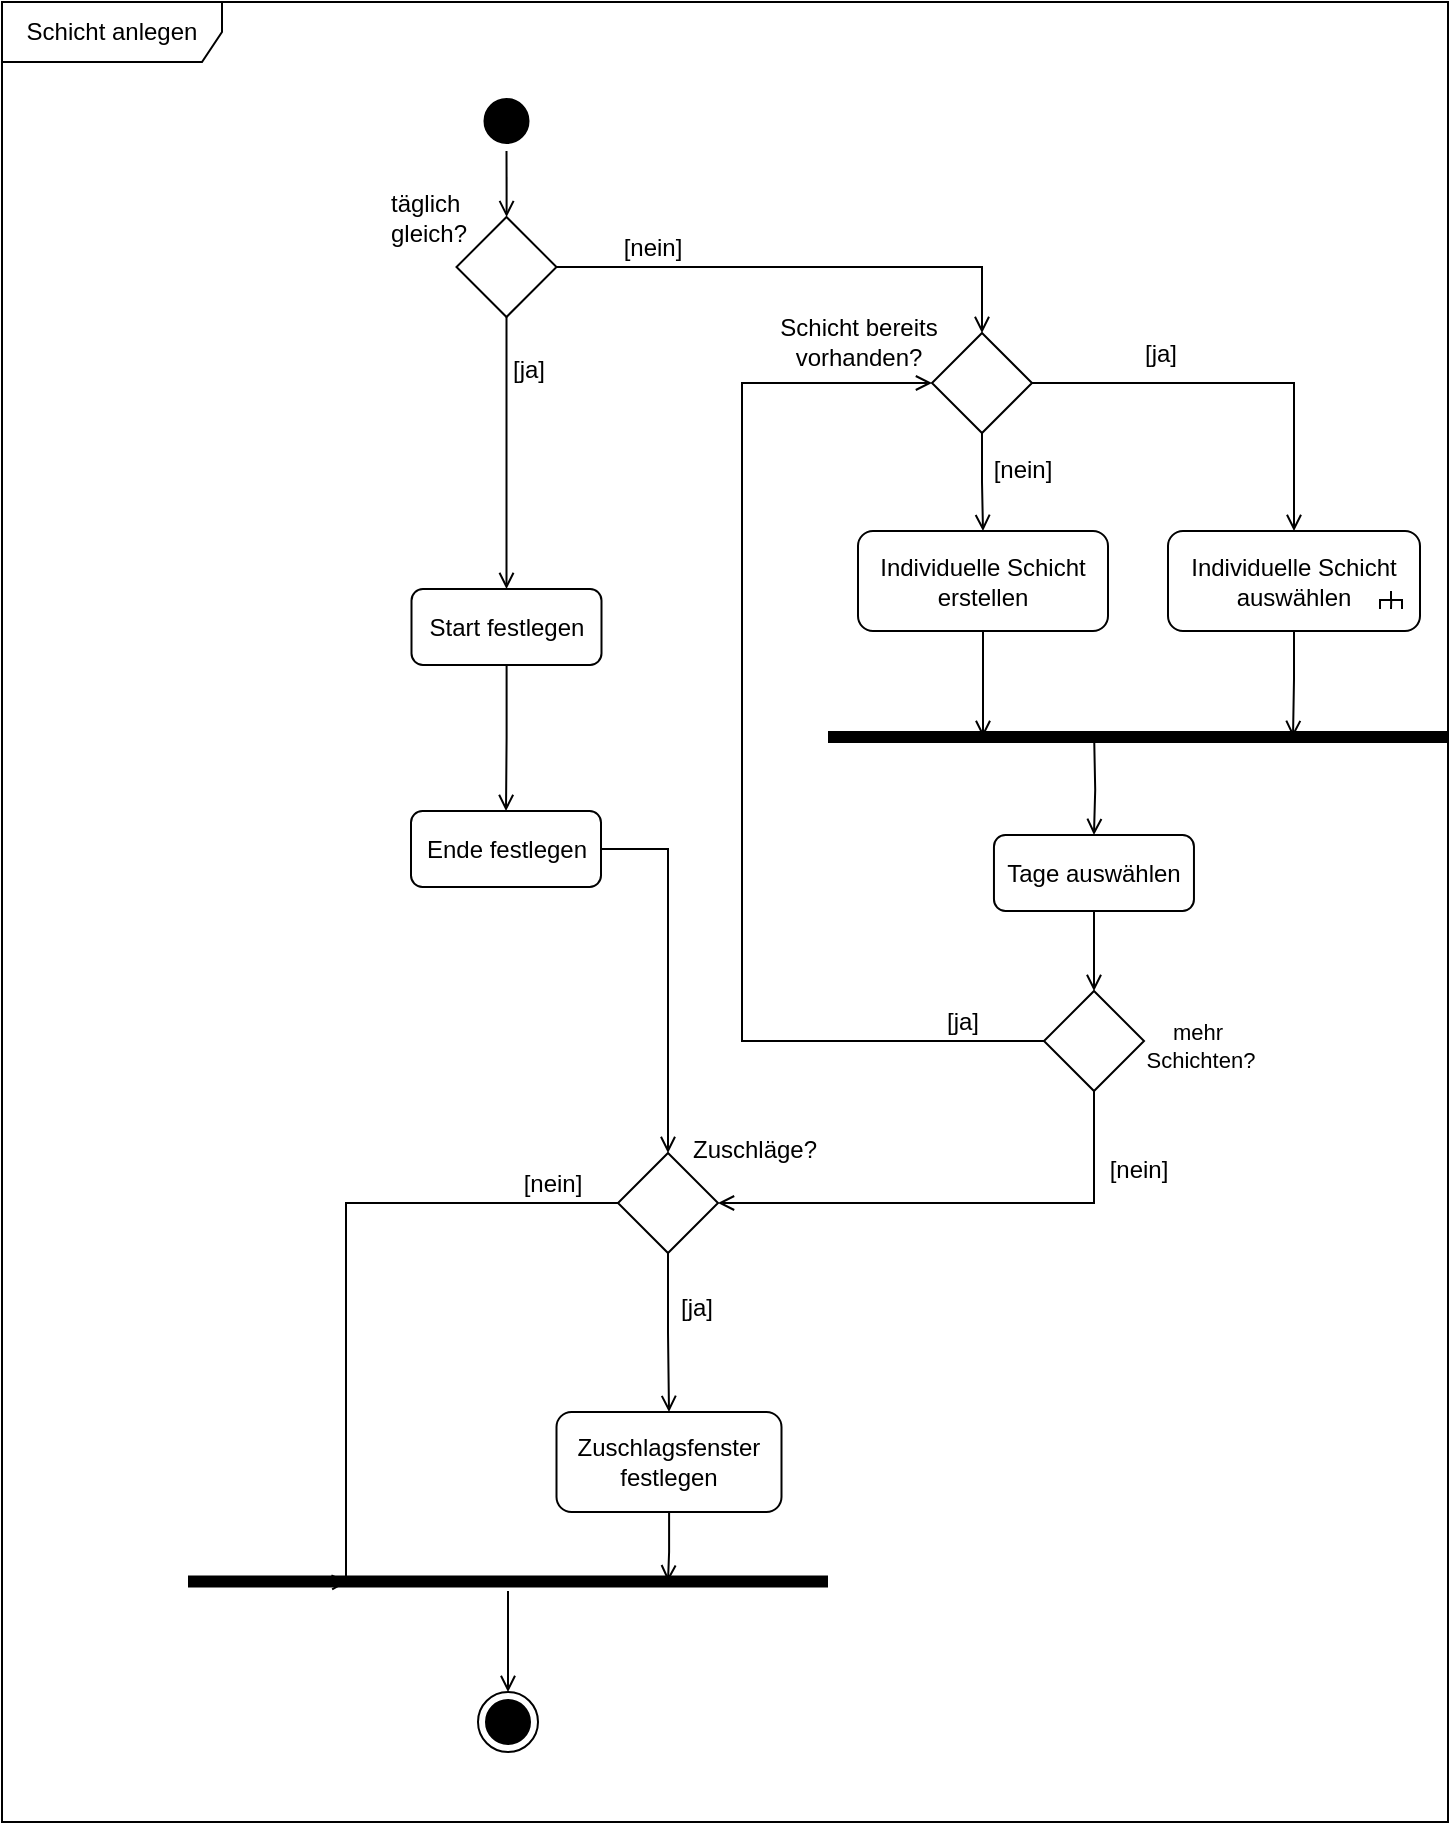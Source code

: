 <mxfile version="24.4.4" type="github">
  <diagram name="Seite-1" id="ijxSJY4iW0NVXkuyTtQ2">
    <mxGraphModel dx="1526" dy="773" grid="1" gridSize="10" guides="1" tooltips="1" connect="1" arrows="1" fold="1" page="1" pageScale="1" pageWidth="840" pageHeight="1000" math="0" shadow="0">
      <root>
        <mxCell id="0" />
        <mxCell id="1" parent="0" />
        <mxCell id="tlcZT1eQ2LUNHYH_i1Qd-1" value="Schicht anlegen" style="shape=umlFrame;whiteSpace=wrap;html=1;pointerEvents=0;width=110;height=30;" parent="1" vertex="1">
          <mxGeometry x="50" y="45" width="723" height="910" as="geometry" />
        </mxCell>
        <mxCell id="tlcZT1eQ2LUNHYH_i1Qd-50" style="edgeStyle=orthogonalEdgeStyle;rounded=0;orthogonalLoop=1;jettySize=auto;html=1;endArrow=open;endFill=0;" parent="1" source="tlcZT1eQ2LUNHYH_i1Qd-2" target="tlcZT1eQ2LUNHYH_i1Qd-7" edge="1">
          <mxGeometry relative="1" as="geometry" />
        </mxCell>
        <mxCell id="tlcZT1eQ2LUNHYH_i1Qd-2" value="" style="ellipse;html=1;shape=startState;fillColor=#000000;strokeColor=#000000;" parent="1" vertex="1">
          <mxGeometry x="287.25" y="89.5" width="30" height="30" as="geometry" />
        </mxCell>
        <mxCell id="tlcZT1eQ2LUNHYH_i1Qd-16" style="edgeStyle=orthogonalEdgeStyle;rounded=0;orthogonalLoop=1;jettySize=auto;html=1;entryX=0.5;entryY=0;entryDx=0;entryDy=0;endArrow=open;endFill=0;" parent="1" source="tlcZT1eQ2LUNHYH_i1Qd-6" target="tlcZT1eQ2LUNHYH_i1Qd-11" edge="1">
          <mxGeometry relative="1" as="geometry" />
        </mxCell>
        <mxCell id="tlcZT1eQ2LUNHYH_i1Qd-6" value="Start festlegen" style="rounded=1;whiteSpace=wrap;html=1;" parent="1" vertex="1">
          <mxGeometry x="254.75" y="338.5" width="95" height="38" as="geometry" />
        </mxCell>
        <mxCell id="tlcZT1eQ2LUNHYH_i1Qd-8" style="edgeStyle=orthogonalEdgeStyle;rounded=0;orthogonalLoop=1;jettySize=auto;html=1;entryX=0.5;entryY=0;entryDx=0;entryDy=0;endArrow=open;endFill=0;" parent="1" source="tlcZT1eQ2LUNHYH_i1Qd-7" target="tlcZT1eQ2LUNHYH_i1Qd-6" edge="1">
          <mxGeometry relative="1" as="geometry" />
        </mxCell>
        <mxCell id="tlcZT1eQ2LUNHYH_i1Qd-22" style="edgeStyle=orthogonalEdgeStyle;rounded=0;orthogonalLoop=1;jettySize=auto;html=1;entryX=0.5;entryY=0;entryDx=0;entryDy=0;endArrow=open;endFill=0;" parent="1" source="tlcZT1eQ2LUNHYH_i1Qd-7" target="tlcZT1eQ2LUNHYH_i1Qd-36" edge="1">
          <mxGeometry relative="1" as="geometry" />
        </mxCell>
        <mxCell id="tlcZT1eQ2LUNHYH_i1Qd-7" value="" style="rhombus;whiteSpace=wrap;html=1;" parent="1" vertex="1">
          <mxGeometry x="277.25" y="152.5" width="50" height="50" as="geometry" />
        </mxCell>
        <mxCell id="tlcZT1eQ2LUNHYH_i1Qd-10" value="täglich&amp;nbsp;&lt;div&gt;gleich?&lt;/div&gt;" style="text;html=1;align=center;verticalAlign=middle;resizable=0;points=[];autosize=1;strokeColor=none;fillColor=none;" parent="1" vertex="1">
          <mxGeometry x="233" y="132.5" width="60" height="40" as="geometry" />
        </mxCell>
        <mxCell id="aRmx6RTmCWR96EIn4hH9-3" style="edgeStyle=orthogonalEdgeStyle;rounded=0;orthogonalLoop=1;jettySize=auto;html=1;endArrow=open;endFill=0;" edge="1" parent="1" source="tlcZT1eQ2LUNHYH_i1Qd-11" target="tlcZT1eQ2LUNHYH_i1Qd-13">
          <mxGeometry relative="1" as="geometry" />
        </mxCell>
        <mxCell id="tlcZT1eQ2LUNHYH_i1Qd-11" value="Ende festlegen" style="rounded=1;whiteSpace=wrap;html=1;" parent="1" vertex="1">
          <mxGeometry x="254.5" y="449.5" width="95" height="38" as="geometry" />
        </mxCell>
        <mxCell id="tlcZT1eQ2LUNHYH_i1Qd-12" value="Zuschlagsf&lt;span style=&quot;background-color: initial;&quot;&gt;enster festlegen&lt;/span&gt;" style="rounded=1;whiteSpace=wrap;html=1;" parent="1" vertex="1">
          <mxGeometry x="327.25" y="750" width="112.5" height="50" as="geometry" />
        </mxCell>
        <mxCell id="tlcZT1eQ2LUNHYH_i1Qd-15" style="edgeStyle=orthogonalEdgeStyle;rounded=0;orthogonalLoop=1;jettySize=auto;html=1;entryX=0.5;entryY=0;entryDx=0;entryDy=0;endArrow=open;endFill=0;exitX=0.5;exitY=1;exitDx=0;exitDy=0;" parent="1" source="tlcZT1eQ2LUNHYH_i1Qd-13" target="tlcZT1eQ2LUNHYH_i1Qd-12" edge="1">
          <mxGeometry relative="1" as="geometry" />
        </mxCell>
        <mxCell id="tlcZT1eQ2LUNHYH_i1Qd-24" style="edgeStyle=orthogonalEdgeStyle;rounded=0;orthogonalLoop=1;jettySize=auto;html=1;endArrow=open;endFill=0;exitX=0;exitY=0.5;exitDx=0;exitDy=0;entryX=0.25;entryY=0.5;entryDx=0;entryDy=0;entryPerimeter=0;" parent="1" source="tlcZT1eQ2LUNHYH_i1Qd-13" target="tlcZT1eQ2LUNHYH_i1Qd-19" edge="1">
          <mxGeometry relative="1" as="geometry">
            <mxPoint x="181.91" y="773.74" as="targetPoint" />
            <Array as="points">
              <mxPoint x="222" y="645" />
            </Array>
          </mxGeometry>
        </mxCell>
        <mxCell id="tlcZT1eQ2LUNHYH_i1Qd-13" value="" style="rhombus;whiteSpace=wrap;html=1;" parent="1" vertex="1">
          <mxGeometry x="358" y="620.5" width="50" height="50" as="geometry" />
        </mxCell>
        <mxCell id="tlcZT1eQ2LUNHYH_i1Qd-72" style="edgeStyle=orthogonalEdgeStyle;rounded=0;orthogonalLoop=1;jettySize=auto;html=1;entryX=0.5;entryY=0;entryDx=0;entryDy=0;strokeColor=default;align=center;verticalAlign=middle;fontFamily=Helvetica;fontSize=11;fontColor=default;labelBackgroundColor=default;endArrow=open;endFill=0;" parent="1" source="tlcZT1eQ2LUNHYH_i1Qd-19" target="tlcZT1eQ2LUNHYH_i1Qd-32" edge="1">
          <mxGeometry relative="1" as="geometry" />
        </mxCell>
        <mxCell id="tlcZT1eQ2LUNHYH_i1Qd-19" value="" style="shape=line;html=1;strokeWidth=6;strokeColor=#000000;fillColor=#000000;" parent="1" vertex="1">
          <mxGeometry x="143" y="830" width="320" height="9.5" as="geometry" />
        </mxCell>
        <mxCell id="tlcZT1eQ2LUNHYH_i1Qd-21" value="Individuelle Schicht erstellen" style="rounded=1;whiteSpace=wrap;html=1;" parent="1" vertex="1">
          <mxGeometry x="478" y="309.5" width="125" height="50" as="geometry" />
        </mxCell>
        <mxCell id="tlcZT1eQ2LUNHYH_i1Qd-23" value="Zuschläge?" style="text;html=1;align=center;verticalAlign=middle;resizable=0;points=[];autosize=1;strokeColor=none;fillColor=none;" parent="1" vertex="1">
          <mxGeometry x="381" y="603.5" width="90" height="30" as="geometry" />
        </mxCell>
        <mxCell id="tlcZT1eQ2LUNHYH_i1Qd-29" value="[nein]" style="text;html=1;align=center;verticalAlign=middle;resizable=0;points=[];autosize=1;strokeColor=none;fillColor=none;" parent="1" vertex="1">
          <mxGeometry x="349.5" y="152.5" width="50" height="30" as="geometry" />
        </mxCell>
        <mxCell id="tlcZT1eQ2LUNHYH_i1Qd-30" value="[ja]" style="text;html=1;align=center;verticalAlign=middle;resizable=0;points=[];autosize=1;strokeColor=none;fillColor=none;" parent="1" vertex="1">
          <mxGeometry x="293" y="213.5" width="40" height="30" as="geometry" />
        </mxCell>
        <mxCell id="tlcZT1eQ2LUNHYH_i1Qd-32" value="" style="ellipse;html=1;shape=endState;fillColor=strokeColor;" parent="1" vertex="1">
          <mxGeometry x="288" y="890" width="30" height="30" as="geometry" />
        </mxCell>
        <mxCell id="tlcZT1eQ2LUNHYH_i1Qd-34" value="[ja]" style="text;html=1;align=center;verticalAlign=middle;resizable=0;points=[];autosize=1;strokeColor=none;fillColor=none;" parent="1" vertex="1">
          <mxGeometry x="377" y="682.5" width="40" height="30" as="geometry" />
        </mxCell>
        <mxCell id="tlcZT1eQ2LUNHYH_i1Qd-35" value="[nein]" style="text;html=1;align=center;verticalAlign=middle;resizable=0;points=[];autosize=1;strokeColor=none;fillColor=none;" parent="1" vertex="1">
          <mxGeometry x="299.75" y="620.5" width="50" height="30" as="geometry" />
        </mxCell>
        <mxCell id="tlcZT1eQ2LUNHYH_i1Qd-38" style="edgeStyle=orthogonalEdgeStyle;rounded=0;orthogonalLoop=1;jettySize=auto;html=1;endArrow=open;endFill=0;" parent="1" source="tlcZT1eQ2LUNHYH_i1Qd-36" target="tlcZT1eQ2LUNHYH_i1Qd-21" edge="1">
          <mxGeometry relative="1" as="geometry">
            <mxPoint x="534" y="307.5" as="targetPoint" />
          </mxGeometry>
        </mxCell>
        <mxCell id="tlcZT1eQ2LUNHYH_i1Qd-61" style="edgeStyle=orthogonalEdgeStyle;rounded=0;orthogonalLoop=1;jettySize=auto;html=1;entryX=0.5;entryY=0;entryDx=0;entryDy=0;strokeColor=default;align=center;verticalAlign=middle;fontFamily=Helvetica;fontSize=11;fontColor=default;labelBackgroundColor=default;endArrow=open;endFill=0;" parent="1" source="tlcZT1eQ2LUNHYH_i1Qd-36" target="tlcZT1eQ2LUNHYH_i1Qd-41" edge="1">
          <mxGeometry relative="1" as="geometry" />
        </mxCell>
        <mxCell id="tlcZT1eQ2LUNHYH_i1Qd-36" value="" style="rhombus;whiteSpace=wrap;html=1;" parent="1" vertex="1">
          <mxGeometry x="515" y="210.5" width="50" height="50" as="geometry" />
        </mxCell>
        <mxCell id="tlcZT1eQ2LUNHYH_i1Qd-37" value="Schicht bereits&lt;div&gt;vorhanden?&lt;/div&gt;" style="text;html=1;align=center;verticalAlign=middle;resizable=0;points=[];autosize=1;strokeColor=none;fillColor=none;" parent="1" vertex="1">
          <mxGeometry x="428" y="194.5" width="100" height="40" as="geometry" />
        </mxCell>
        <mxCell id="tlcZT1eQ2LUNHYH_i1Qd-52" style="edgeStyle=orthogonalEdgeStyle;rounded=0;orthogonalLoop=1;jettySize=auto;html=1;entryX=0.5;entryY=0;entryDx=0;entryDy=0;endArrow=open;endFill=0;exitX=0.504;exitY=0.788;exitDx=0;exitDy=0;exitPerimeter=0;" parent="1" target="tlcZT1eQ2LUNHYH_i1Qd-51" edge="1">
          <mxGeometry relative="1" as="geometry">
            <mxPoint x="596.14" y="415.38" as="sourcePoint" />
          </mxGeometry>
        </mxCell>
        <mxCell id="tlcZT1eQ2LUNHYH_i1Qd-39" value="" style="shape=line;html=1;strokeWidth=6;strokeColor=#000000;fillColor=#000000;" parent="1" vertex="1">
          <mxGeometry x="463" y="407.5" width="310" height="10" as="geometry" />
        </mxCell>
        <mxCell id="tlcZT1eQ2LUNHYH_i1Qd-41" value="Individuelle Schicht auswählen" style="rounded=1;whiteSpace=wrap;html=1;" parent="1" vertex="1">
          <mxGeometry x="633" y="309.5" width="126" height="50" as="geometry" />
        </mxCell>
        <mxCell id="tlcZT1eQ2LUNHYH_i1Qd-44" value="[ja]" style="text;html=1;align=center;verticalAlign=middle;resizable=0;points=[];autosize=1;strokeColor=none;fillColor=none;" parent="1" vertex="1">
          <mxGeometry x="609" y="205.5" width="40" height="30" as="geometry" />
        </mxCell>
        <mxCell id="tlcZT1eQ2LUNHYH_i1Qd-45" value="[nein]" style="text;html=1;align=center;verticalAlign=middle;resizable=0;points=[];autosize=1;strokeColor=none;fillColor=none;" parent="1" vertex="1">
          <mxGeometry x="535" y="263.5" width="50" height="30" as="geometry" />
        </mxCell>
        <mxCell id="tlcZT1eQ2LUNHYH_i1Qd-49" style="edgeStyle=orthogonalEdgeStyle;rounded=0;orthogonalLoop=1;jettySize=auto;html=1;entryX=0.25;entryY=0.5;entryDx=0;entryDy=0;entryPerimeter=0;endArrow=open;endFill=0;exitX=0.5;exitY=1;exitDx=0;exitDy=0;" parent="1" source="tlcZT1eQ2LUNHYH_i1Qd-21" target="tlcZT1eQ2LUNHYH_i1Qd-39" edge="1">
          <mxGeometry relative="1" as="geometry">
            <mxPoint x="522.48" y="359.5" as="sourcePoint" />
            <mxPoint x="534.37" y="411.08" as="targetPoint" />
          </mxGeometry>
        </mxCell>
        <mxCell id="tlcZT1eQ2LUNHYH_i1Qd-51" value="Tage auswählen" style="rounded=1;whiteSpace=wrap;html=1;" parent="1" vertex="1">
          <mxGeometry x="545.98" y="461.5" width="100" height="38" as="geometry" />
        </mxCell>
        <mxCell id="tlcZT1eQ2LUNHYH_i1Qd-62" style="edgeStyle=orthogonalEdgeStyle;rounded=0;orthogonalLoop=1;jettySize=auto;html=1;entryX=0;entryY=0.5;entryDx=0;entryDy=0;strokeColor=default;align=center;verticalAlign=middle;fontFamily=Helvetica;fontSize=11;fontColor=default;labelBackgroundColor=default;endArrow=open;endFill=0;exitX=0;exitY=0.5;exitDx=0;exitDy=0;exitPerimeter=0;" parent="1" source="tlcZT1eQ2LUNHYH_i1Qd-53" target="tlcZT1eQ2LUNHYH_i1Qd-36" edge="1">
          <mxGeometry relative="1" as="geometry">
            <Array as="points">
              <mxPoint x="420" y="565" />
              <mxPoint x="420" y="235" />
            </Array>
          </mxGeometry>
        </mxCell>
        <mxCell id="tlcZT1eQ2LUNHYH_i1Qd-71" style="edgeStyle=orthogonalEdgeStyle;rounded=0;orthogonalLoop=1;jettySize=auto;html=1;entryX=1;entryY=0.5;entryDx=0;entryDy=0;strokeColor=default;align=center;verticalAlign=middle;fontFamily=Helvetica;fontSize=11;fontColor=default;labelBackgroundColor=default;endArrow=open;endFill=0;" parent="1" source="tlcZT1eQ2LUNHYH_i1Qd-53" target="tlcZT1eQ2LUNHYH_i1Qd-13" edge="1">
          <mxGeometry relative="1" as="geometry">
            <Array as="points">
              <mxPoint x="596" y="645.5" />
            </Array>
          </mxGeometry>
        </mxCell>
        <mxCell id="tlcZT1eQ2LUNHYH_i1Qd-53" value="" style="strokeWidth=1;html=1;shape=mxgraph.flowchart.decision;whiteSpace=wrap;" parent="1" vertex="1">
          <mxGeometry x="571" y="539.5" width="50" height="50" as="geometry" />
        </mxCell>
        <mxCell id="tlcZT1eQ2LUNHYH_i1Qd-54" style="edgeStyle=orthogonalEdgeStyle;rounded=0;orthogonalLoop=1;jettySize=auto;html=1;entryX=0.5;entryY=0;entryDx=0;entryDy=0;entryPerimeter=0;endArrow=open;endFill=0;" parent="1" source="tlcZT1eQ2LUNHYH_i1Qd-51" target="tlcZT1eQ2LUNHYH_i1Qd-53" edge="1">
          <mxGeometry relative="1" as="geometry" />
        </mxCell>
        <mxCell id="tlcZT1eQ2LUNHYH_i1Qd-63" value="mehr&amp;nbsp;&lt;div&gt;Schichten?&lt;/div&gt;" style="text;html=1;align=center;verticalAlign=middle;resizable=0;points=[];autosize=1;strokeColor=none;fillColor=none;fontFamily=Helvetica;fontSize=11;fontColor=default;labelBackgroundColor=default;" parent="1" vertex="1">
          <mxGeometry x="609" y="546.5" width="80" height="40" as="geometry" />
        </mxCell>
        <mxCell id="tlcZT1eQ2LUNHYH_i1Qd-64" value="[ja]" style="text;html=1;align=center;verticalAlign=middle;resizable=0;points=[];autosize=1;strokeColor=none;fillColor=none;" parent="1" vertex="1">
          <mxGeometry x="510" y="539.5" width="40" height="30" as="geometry" />
        </mxCell>
        <mxCell id="tlcZT1eQ2LUNHYH_i1Qd-66" style="edgeStyle=orthogonalEdgeStyle;rounded=0;orthogonalLoop=1;jettySize=auto;html=1;entryX=0.75;entryY=0.5;entryDx=0;entryDy=0;entryPerimeter=0;strokeColor=default;align=center;verticalAlign=middle;fontFamily=Helvetica;fontSize=11;fontColor=default;labelBackgroundColor=default;endArrow=open;endFill=0;exitX=0.5;exitY=1;exitDx=0;exitDy=0;" parent="1" source="tlcZT1eQ2LUNHYH_i1Qd-41" target="tlcZT1eQ2LUNHYH_i1Qd-39" edge="1">
          <mxGeometry relative="1" as="geometry">
            <mxPoint x="667.006" y="359.5" as="sourcePoint" />
            <mxPoint x="667.48" y="412.5" as="targetPoint" />
          </mxGeometry>
        </mxCell>
        <mxCell id="tlcZT1eQ2LUNHYH_i1Qd-73" style="edgeStyle=orthogonalEdgeStyle;rounded=0;orthogonalLoop=1;jettySize=auto;html=1;entryX=0.75;entryY=0.5;entryDx=0;entryDy=0;entryPerimeter=0;strokeColor=default;align=center;verticalAlign=middle;fontFamily=Helvetica;fontSize=11;fontColor=default;labelBackgroundColor=default;endArrow=open;endFill=0;" parent="1" source="tlcZT1eQ2LUNHYH_i1Qd-12" target="tlcZT1eQ2LUNHYH_i1Qd-19" edge="1">
          <mxGeometry relative="1" as="geometry" />
        </mxCell>
        <mxCell id="tlcZT1eQ2LUNHYH_i1Qd-77" value="[nein]" style="text;html=1;align=center;verticalAlign=middle;resizable=0;points=[];autosize=1;strokeColor=none;fillColor=none;" parent="1" vertex="1">
          <mxGeometry x="593" y="613.5" width="50" height="30" as="geometry" />
        </mxCell>
        <mxCell id="aRmx6RTmCWR96EIn4hH9-4" value="" style="strokeWidth=1;html=1;shape=mxgraph.flowchart.annotation_2;align=left;labelPosition=right;pointerEvents=1;rotation=90;" vertex="1" parent="1">
          <mxGeometry x="740" y="338.5" width="9" height="11" as="geometry" />
        </mxCell>
        <mxCell id="aRmx6RTmCWR96EIn4hH9-5" value="" style="endArrow=none;html=1;rounded=0;entryX=0.519;entryY=0.49;entryDx=0;entryDy=0;entryPerimeter=0;exitX=1;exitY=0.5;exitDx=0;exitDy=0;exitPerimeter=0;strokeWidth=1;" edge="1" parent="1" source="aRmx6RTmCWR96EIn4hH9-4" target="aRmx6RTmCWR96EIn4hH9-4">
          <mxGeometry width="50" height="50" relative="1" as="geometry">
            <mxPoint x="127" y="430" as="sourcePoint" />
            <mxPoint x="190" y="460" as="targetPoint" />
          </mxGeometry>
        </mxCell>
      </root>
    </mxGraphModel>
  </diagram>
</mxfile>
